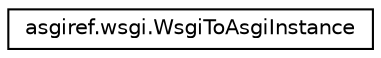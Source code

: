digraph "Graphical Class Hierarchy"
{
 // LATEX_PDF_SIZE
  edge [fontname="Helvetica",fontsize="10",labelfontname="Helvetica",labelfontsize="10"];
  node [fontname="Helvetica",fontsize="10",shape=record];
  rankdir="LR";
  Node0 [label="asgiref.wsgi.WsgiToAsgiInstance",height=0.2,width=0.4,color="black", fillcolor="white", style="filled",URL="$classasgiref_1_1wsgi_1_1WsgiToAsgiInstance.html",tooltip=" "];
}
